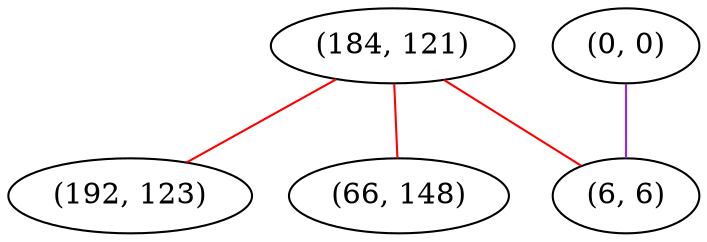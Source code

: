 graph "" {
"(184, 121)";
"(192, 123)";
"(0, 0)";
"(66, 148)";
"(6, 6)";
"(184, 121)" -- "(192, 123)"  [color=red, key=0, weight=1];
"(184, 121)" -- "(66, 148)"  [color=red, key=0, weight=1];
"(184, 121)" -- "(6, 6)"  [color=red, key=0, weight=1];
"(0, 0)" -- "(6, 6)"  [color=purple, key=0, weight=4];
}

